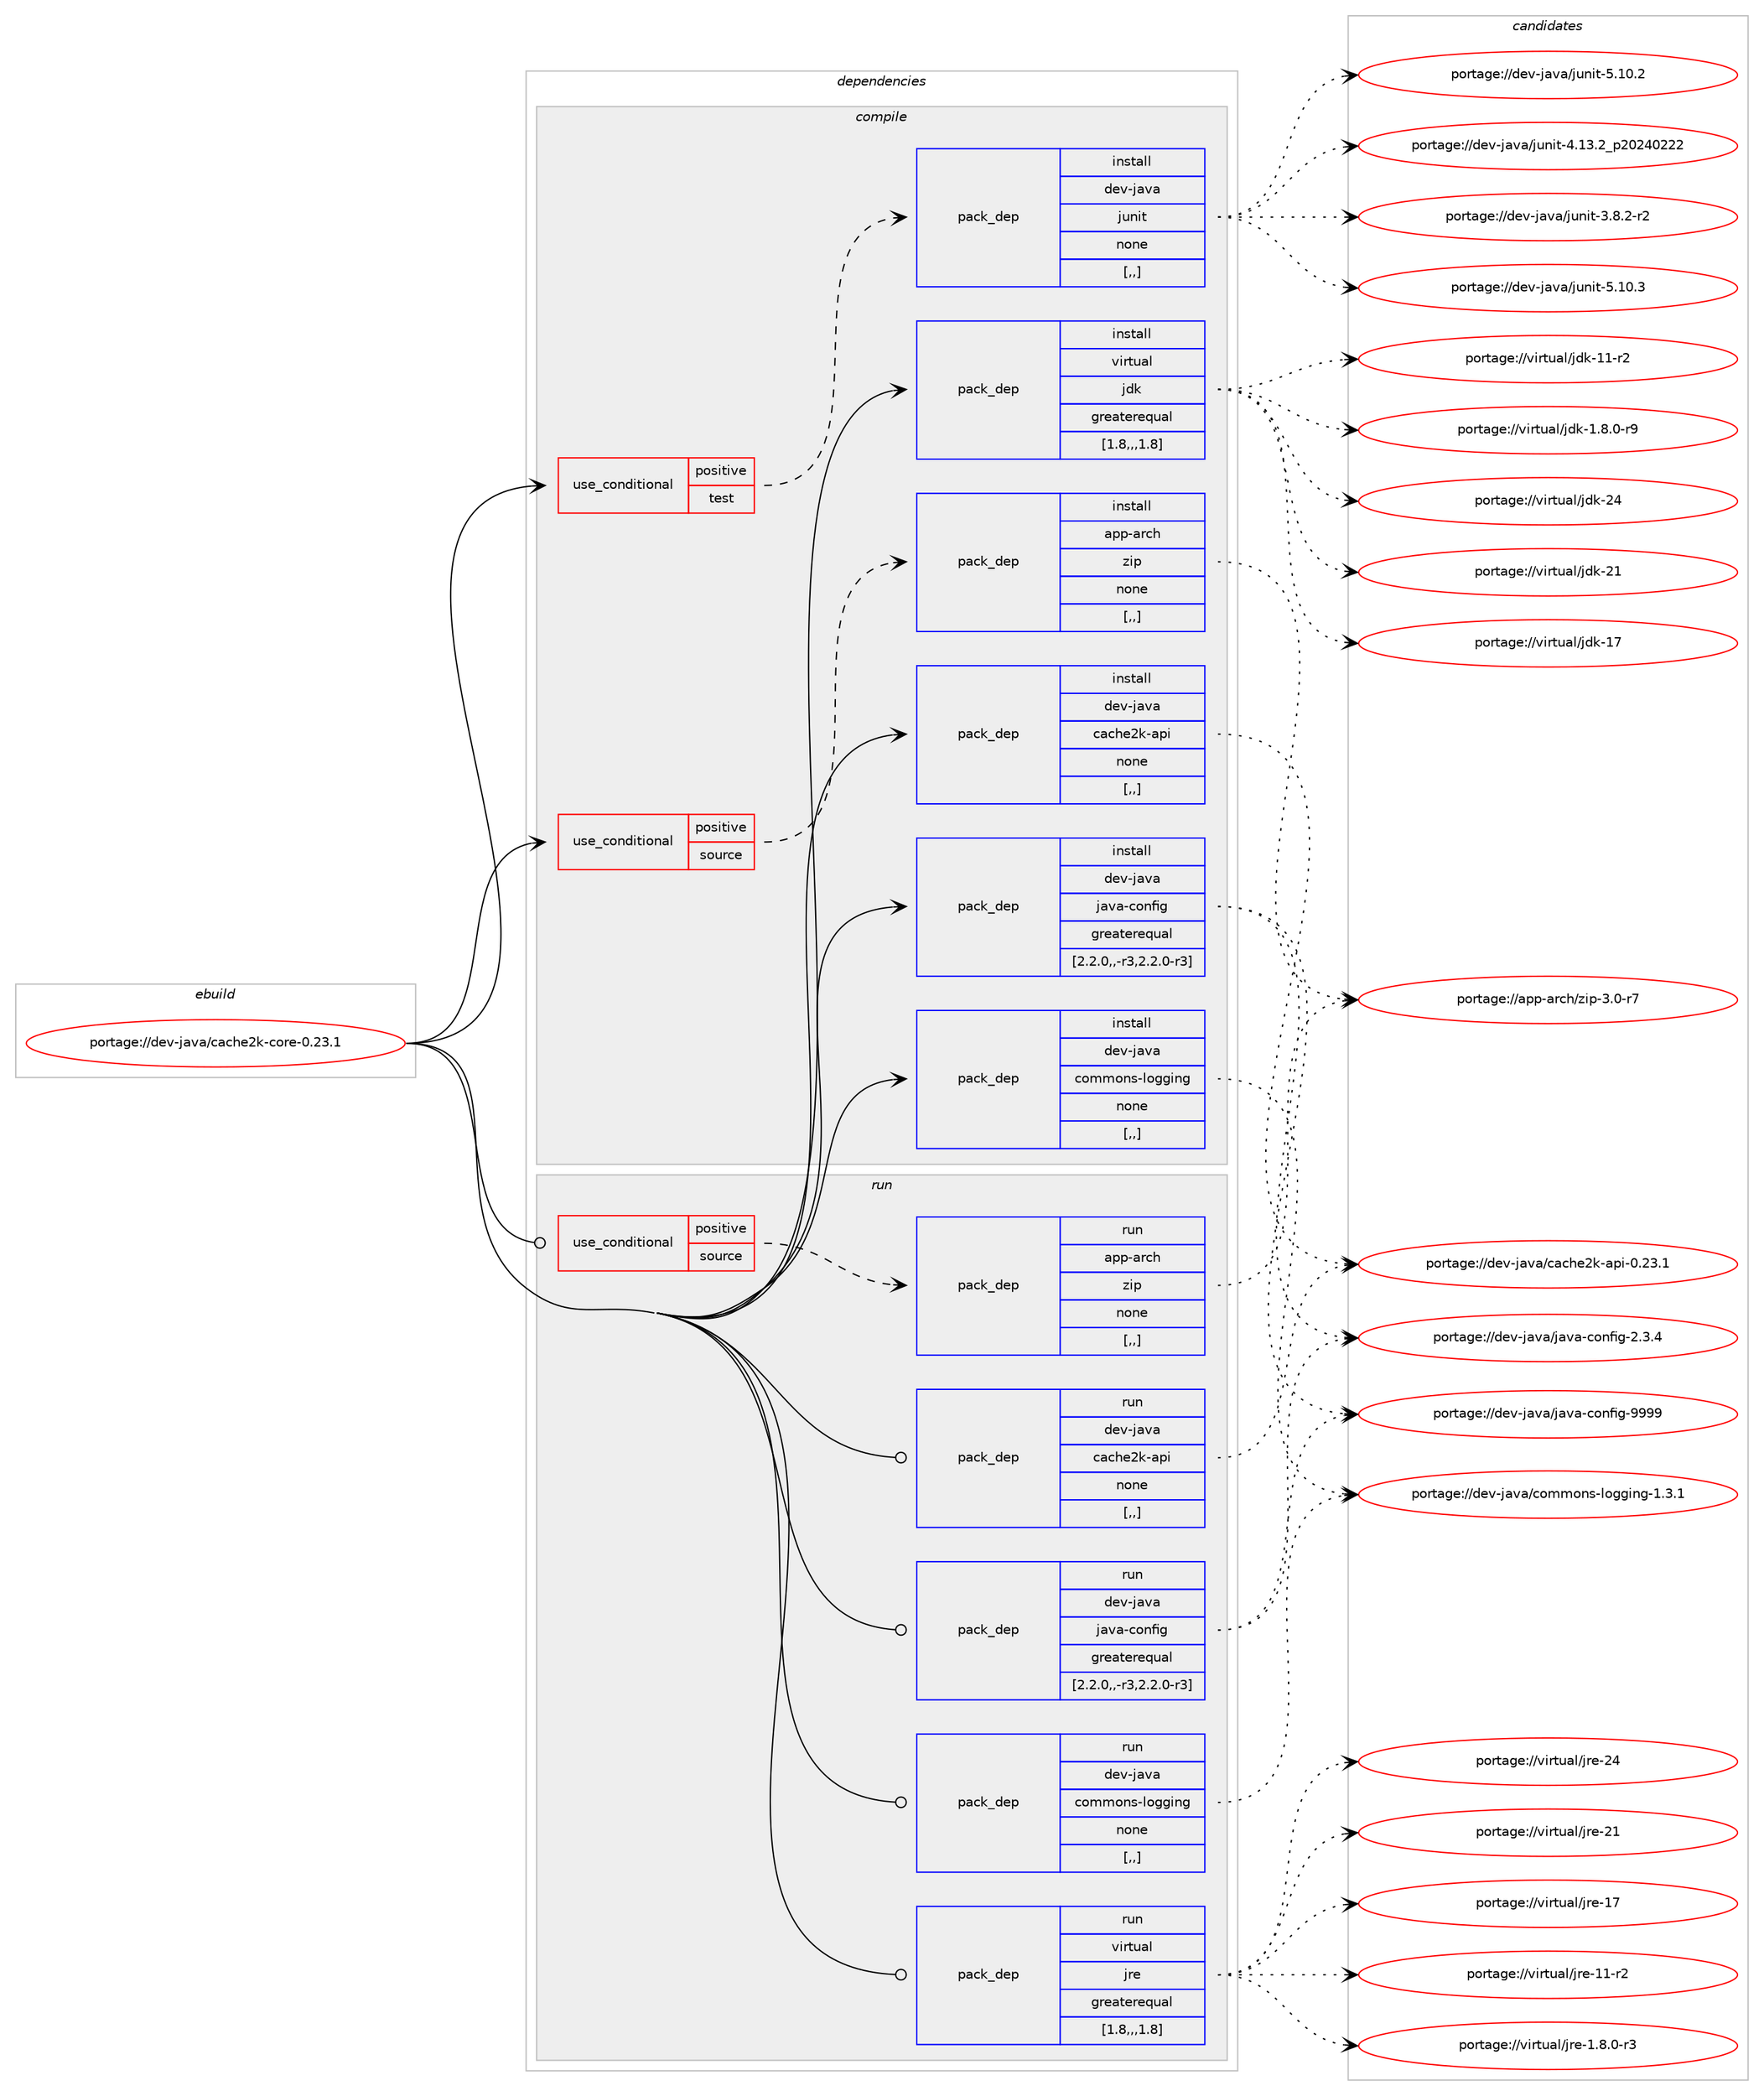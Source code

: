 digraph prolog {

# *************
# Graph options
# *************

newrank=true;
concentrate=true;
compound=true;
graph [rankdir=LR,fontname=Helvetica,fontsize=10,ranksep=1.5];#, ranksep=2.5, nodesep=0.2];
edge  [arrowhead=vee];
node  [fontname=Helvetica,fontsize=10];

# **********
# The ebuild
# **********

subgraph cluster_leftcol {
color=gray;
label=<<i>ebuild</i>>;
id [label="portage://dev-java/cache2k-core-0.23.1", color=red, width=4, href="../dev-java/cache2k-core-0.23.1.svg"];
}

# ****************
# The dependencies
# ****************

subgraph cluster_midcol {
color=gray;
label=<<i>dependencies</i>>;
subgraph cluster_compile {
fillcolor="#eeeeee";
style=filled;
label=<<i>compile</i>>;
subgraph cond151681 {
dependency587043 [label=<<TABLE BORDER="0" CELLBORDER="1" CELLSPACING="0" CELLPADDING="4"><TR><TD ROWSPAN="3" CELLPADDING="10">use_conditional</TD></TR><TR><TD>positive</TD></TR><TR><TD>source</TD></TR></TABLE>>, shape=none, color=red];
subgraph pack430711 {
dependency587044 [label=<<TABLE BORDER="0" CELLBORDER="1" CELLSPACING="0" CELLPADDING="4" WIDTH="220"><TR><TD ROWSPAN="6" CELLPADDING="30">pack_dep</TD></TR><TR><TD WIDTH="110">install</TD></TR><TR><TD>app-arch</TD></TR><TR><TD>zip</TD></TR><TR><TD>none</TD></TR><TR><TD>[,,]</TD></TR></TABLE>>, shape=none, color=blue];
}
dependency587043:e -> dependency587044:w [weight=20,style="dashed",arrowhead="vee"];
}
id:e -> dependency587043:w [weight=20,style="solid",arrowhead="vee"];
subgraph cond151682 {
dependency587045 [label=<<TABLE BORDER="0" CELLBORDER="1" CELLSPACING="0" CELLPADDING="4"><TR><TD ROWSPAN="3" CELLPADDING="10">use_conditional</TD></TR><TR><TD>positive</TD></TR><TR><TD>test</TD></TR></TABLE>>, shape=none, color=red];
subgraph pack430712 {
dependency587046 [label=<<TABLE BORDER="0" CELLBORDER="1" CELLSPACING="0" CELLPADDING="4" WIDTH="220"><TR><TD ROWSPAN="6" CELLPADDING="30">pack_dep</TD></TR><TR><TD WIDTH="110">install</TD></TR><TR><TD>dev-java</TD></TR><TR><TD>junit</TD></TR><TR><TD>none</TD></TR><TR><TD>[,,]</TD></TR></TABLE>>, shape=none, color=blue];
}
dependency587045:e -> dependency587046:w [weight=20,style="dashed",arrowhead="vee"];
}
id:e -> dependency587045:w [weight=20,style="solid",arrowhead="vee"];
subgraph pack430713 {
dependency587047 [label=<<TABLE BORDER="0" CELLBORDER="1" CELLSPACING="0" CELLPADDING="4" WIDTH="220"><TR><TD ROWSPAN="6" CELLPADDING="30">pack_dep</TD></TR><TR><TD WIDTH="110">install</TD></TR><TR><TD>dev-java</TD></TR><TR><TD>cache2k-api</TD></TR><TR><TD>none</TD></TR><TR><TD>[,,]</TD></TR></TABLE>>, shape=none, color=blue];
}
id:e -> dependency587047:w [weight=20,style="solid",arrowhead="vee"];
subgraph pack430714 {
dependency587048 [label=<<TABLE BORDER="0" CELLBORDER="1" CELLSPACING="0" CELLPADDING="4" WIDTH="220"><TR><TD ROWSPAN="6" CELLPADDING="30">pack_dep</TD></TR><TR><TD WIDTH="110">install</TD></TR><TR><TD>dev-java</TD></TR><TR><TD>commons-logging</TD></TR><TR><TD>none</TD></TR><TR><TD>[,,]</TD></TR></TABLE>>, shape=none, color=blue];
}
id:e -> dependency587048:w [weight=20,style="solid",arrowhead="vee"];
subgraph pack430715 {
dependency587049 [label=<<TABLE BORDER="0" CELLBORDER="1" CELLSPACING="0" CELLPADDING="4" WIDTH="220"><TR><TD ROWSPAN="6" CELLPADDING="30">pack_dep</TD></TR><TR><TD WIDTH="110">install</TD></TR><TR><TD>dev-java</TD></TR><TR><TD>java-config</TD></TR><TR><TD>greaterequal</TD></TR><TR><TD>[2.2.0,,-r3,2.2.0-r3]</TD></TR></TABLE>>, shape=none, color=blue];
}
id:e -> dependency587049:w [weight=20,style="solid",arrowhead="vee"];
subgraph pack430716 {
dependency587050 [label=<<TABLE BORDER="0" CELLBORDER="1" CELLSPACING="0" CELLPADDING="4" WIDTH="220"><TR><TD ROWSPAN="6" CELLPADDING="30">pack_dep</TD></TR><TR><TD WIDTH="110">install</TD></TR><TR><TD>virtual</TD></TR><TR><TD>jdk</TD></TR><TR><TD>greaterequal</TD></TR><TR><TD>[1.8,,,1.8]</TD></TR></TABLE>>, shape=none, color=blue];
}
id:e -> dependency587050:w [weight=20,style="solid",arrowhead="vee"];
}
subgraph cluster_compileandrun {
fillcolor="#eeeeee";
style=filled;
label=<<i>compile and run</i>>;
}
subgraph cluster_run {
fillcolor="#eeeeee";
style=filled;
label=<<i>run</i>>;
subgraph cond151683 {
dependency587051 [label=<<TABLE BORDER="0" CELLBORDER="1" CELLSPACING="0" CELLPADDING="4"><TR><TD ROWSPAN="3" CELLPADDING="10">use_conditional</TD></TR><TR><TD>positive</TD></TR><TR><TD>source</TD></TR></TABLE>>, shape=none, color=red];
subgraph pack430717 {
dependency587052 [label=<<TABLE BORDER="0" CELLBORDER="1" CELLSPACING="0" CELLPADDING="4" WIDTH="220"><TR><TD ROWSPAN="6" CELLPADDING="30">pack_dep</TD></TR><TR><TD WIDTH="110">run</TD></TR><TR><TD>app-arch</TD></TR><TR><TD>zip</TD></TR><TR><TD>none</TD></TR><TR><TD>[,,]</TD></TR></TABLE>>, shape=none, color=blue];
}
dependency587051:e -> dependency587052:w [weight=20,style="dashed",arrowhead="vee"];
}
id:e -> dependency587051:w [weight=20,style="solid",arrowhead="odot"];
subgraph pack430718 {
dependency587053 [label=<<TABLE BORDER="0" CELLBORDER="1" CELLSPACING="0" CELLPADDING="4" WIDTH="220"><TR><TD ROWSPAN="6" CELLPADDING="30">pack_dep</TD></TR><TR><TD WIDTH="110">run</TD></TR><TR><TD>dev-java</TD></TR><TR><TD>cache2k-api</TD></TR><TR><TD>none</TD></TR><TR><TD>[,,]</TD></TR></TABLE>>, shape=none, color=blue];
}
id:e -> dependency587053:w [weight=20,style="solid",arrowhead="odot"];
subgraph pack430719 {
dependency587054 [label=<<TABLE BORDER="0" CELLBORDER="1" CELLSPACING="0" CELLPADDING="4" WIDTH="220"><TR><TD ROWSPAN="6" CELLPADDING="30">pack_dep</TD></TR><TR><TD WIDTH="110">run</TD></TR><TR><TD>dev-java</TD></TR><TR><TD>commons-logging</TD></TR><TR><TD>none</TD></TR><TR><TD>[,,]</TD></TR></TABLE>>, shape=none, color=blue];
}
id:e -> dependency587054:w [weight=20,style="solid",arrowhead="odot"];
subgraph pack430720 {
dependency587055 [label=<<TABLE BORDER="0" CELLBORDER="1" CELLSPACING="0" CELLPADDING="4" WIDTH="220"><TR><TD ROWSPAN="6" CELLPADDING="30">pack_dep</TD></TR><TR><TD WIDTH="110">run</TD></TR><TR><TD>dev-java</TD></TR><TR><TD>java-config</TD></TR><TR><TD>greaterequal</TD></TR><TR><TD>[2.2.0,,-r3,2.2.0-r3]</TD></TR></TABLE>>, shape=none, color=blue];
}
id:e -> dependency587055:w [weight=20,style="solid",arrowhead="odot"];
subgraph pack430721 {
dependency587056 [label=<<TABLE BORDER="0" CELLBORDER="1" CELLSPACING="0" CELLPADDING="4" WIDTH="220"><TR><TD ROWSPAN="6" CELLPADDING="30">pack_dep</TD></TR><TR><TD WIDTH="110">run</TD></TR><TR><TD>virtual</TD></TR><TR><TD>jre</TD></TR><TR><TD>greaterequal</TD></TR><TR><TD>[1.8,,,1.8]</TD></TR></TABLE>>, shape=none, color=blue];
}
id:e -> dependency587056:w [weight=20,style="solid",arrowhead="odot"];
}
}

# **************
# The candidates
# **************

subgraph cluster_choices {
rank=same;
color=gray;
label=<<i>candidates</i>>;

subgraph choice430711 {
color=black;
nodesep=1;
choice9711211245971149910447122105112455146484511455 [label="portage://app-arch/zip-3.0-r7", color=red, width=4,href="../app-arch/zip-3.0-r7.svg"];
dependency587044:e -> choice9711211245971149910447122105112455146484511455:w [style=dotted,weight="100"];
}
subgraph choice430712 {
color=black;
nodesep=1;
choice1001011184510697118974710611711010511645534649484651 [label="portage://dev-java/junit-5.10.3", color=red, width=4,href="../dev-java/junit-5.10.3.svg"];
choice1001011184510697118974710611711010511645534649484650 [label="portage://dev-java/junit-5.10.2", color=red, width=4,href="../dev-java/junit-5.10.2.svg"];
choice1001011184510697118974710611711010511645524649514650951125048505248505050 [label="portage://dev-java/junit-4.13.2_p20240222", color=red, width=4,href="../dev-java/junit-4.13.2_p20240222.svg"];
choice100101118451069711897471061171101051164551465646504511450 [label="portage://dev-java/junit-3.8.2-r2", color=red, width=4,href="../dev-java/junit-3.8.2-r2.svg"];
dependency587046:e -> choice1001011184510697118974710611711010511645534649484651:w [style=dotted,weight="100"];
dependency587046:e -> choice1001011184510697118974710611711010511645534649484650:w [style=dotted,weight="100"];
dependency587046:e -> choice1001011184510697118974710611711010511645524649514650951125048505248505050:w [style=dotted,weight="100"];
dependency587046:e -> choice100101118451069711897471061171101051164551465646504511450:w [style=dotted,weight="100"];
}
subgraph choice430713 {
color=black;
nodesep=1;
choice1001011184510697118974799979910410150107459711210545484650514649 [label="portage://dev-java/cache2k-api-0.23.1", color=red, width=4,href="../dev-java/cache2k-api-0.23.1.svg"];
dependency587047:e -> choice1001011184510697118974799979910410150107459711210545484650514649:w [style=dotted,weight="100"];
}
subgraph choice430714 {
color=black;
nodesep=1;
choice100101118451069711897479911110910911111011545108111103103105110103454946514649 [label="portage://dev-java/commons-logging-1.3.1", color=red, width=4,href="../dev-java/commons-logging-1.3.1.svg"];
dependency587048:e -> choice100101118451069711897479911110910911111011545108111103103105110103454946514649:w [style=dotted,weight="100"];
}
subgraph choice430715 {
color=black;
nodesep=1;
choice10010111845106971189747106971189745991111101021051034557575757 [label="portage://dev-java/java-config-9999", color=red, width=4,href="../dev-java/java-config-9999.svg"];
choice1001011184510697118974710697118974599111110102105103455046514652 [label="portage://dev-java/java-config-2.3.4", color=red, width=4,href="../dev-java/java-config-2.3.4.svg"];
dependency587049:e -> choice10010111845106971189747106971189745991111101021051034557575757:w [style=dotted,weight="100"];
dependency587049:e -> choice1001011184510697118974710697118974599111110102105103455046514652:w [style=dotted,weight="100"];
}
subgraph choice430716 {
color=black;
nodesep=1;
choice1181051141161179710847106100107455052 [label="portage://virtual/jdk-24", color=red, width=4,href="../virtual/jdk-24.svg"];
choice1181051141161179710847106100107455049 [label="portage://virtual/jdk-21", color=red, width=4,href="../virtual/jdk-21.svg"];
choice1181051141161179710847106100107454955 [label="portage://virtual/jdk-17", color=red, width=4,href="../virtual/jdk-17.svg"];
choice11810511411611797108471061001074549494511450 [label="portage://virtual/jdk-11-r2", color=red, width=4,href="../virtual/jdk-11-r2.svg"];
choice11810511411611797108471061001074549465646484511457 [label="portage://virtual/jdk-1.8.0-r9", color=red, width=4,href="../virtual/jdk-1.8.0-r9.svg"];
dependency587050:e -> choice1181051141161179710847106100107455052:w [style=dotted,weight="100"];
dependency587050:e -> choice1181051141161179710847106100107455049:w [style=dotted,weight="100"];
dependency587050:e -> choice1181051141161179710847106100107454955:w [style=dotted,weight="100"];
dependency587050:e -> choice11810511411611797108471061001074549494511450:w [style=dotted,weight="100"];
dependency587050:e -> choice11810511411611797108471061001074549465646484511457:w [style=dotted,weight="100"];
}
subgraph choice430717 {
color=black;
nodesep=1;
choice9711211245971149910447122105112455146484511455 [label="portage://app-arch/zip-3.0-r7", color=red, width=4,href="../app-arch/zip-3.0-r7.svg"];
dependency587052:e -> choice9711211245971149910447122105112455146484511455:w [style=dotted,weight="100"];
}
subgraph choice430718 {
color=black;
nodesep=1;
choice1001011184510697118974799979910410150107459711210545484650514649 [label="portage://dev-java/cache2k-api-0.23.1", color=red, width=4,href="../dev-java/cache2k-api-0.23.1.svg"];
dependency587053:e -> choice1001011184510697118974799979910410150107459711210545484650514649:w [style=dotted,weight="100"];
}
subgraph choice430719 {
color=black;
nodesep=1;
choice100101118451069711897479911110910911111011545108111103103105110103454946514649 [label="portage://dev-java/commons-logging-1.3.1", color=red, width=4,href="../dev-java/commons-logging-1.3.1.svg"];
dependency587054:e -> choice100101118451069711897479911110910911111011545108111103103105110103454946514649:w [style=dotted,weight="100"];
}
subgraph choice430720 {
color=black;
nodesep=1;
choice10010111845106971189747106971189745991111101021051034557575757 [label="portage://dev-java/java-config-9999", color=red, width=4,href="../dev-java/java-config-9999.svg"];
choice1001011184510697118974710697118974599111110102105103455046514652 [label="portage://dev-java/java-config-2.3.4", color=red, width=4,href="../dev-java/java-config-2.3.4.svg"];
dependency587055:e -> choice10010111845106971189747106971189745991111101021051034557575757:w [style=dotted,weight="100"];
dependency587055:e -> choice1001011184510697118974710697118974599111110102105103455046514652:w [style=dotted,weight="100"];
}
subgraph choice430721 {
color=black;
nodesep=1;
choice1181051141161179710847106114101455052 [label="portage://virtual/jre-24", color=red, width=4,href="../virtual/jre-24.svg"];
choice1181051141161179710847106114101455049 [label="portage://virtual/jre-21", color=red, width=4,href="../virtual/jre-21.svg"];
choice1181051141161179710847106114101454955 [label="portage://virtual/jre-17", color=red, width=4,href="../virtual/jre-17.svg"];
choice11810511411611797108471061141014549494511450 [label="portage://virtual/jre-11-r2", color=red, width=4,href="../virtual/jre-11-r2.svg"];
choice11810511411611797108471061141014549465646484511451 [label="portage://virtual/jre-1.8.0-r3", color=red, width=4,href="../virtual/jre-1.8.0-r3.svg"];
dependency587056:e -> choice1181051141161179710847106114101455052:w [style=dotted,weight="100"];
dependency587056:e -> choice1181051141161179710847106114101455049:w [style=dotted,weight="100"];
dependency587056:e -> choice1181051141161179710847106114101454955:w [style=dotted,weight="100"];
dependency587056:e -> choice11810511411611797108471061141014549494511450:w [style=dotted,weight="100"];
dependency587056:e -> choice11810511411611797108471061141014549465646484511451:w [style=dotted,weight="100"];
}
}

}
